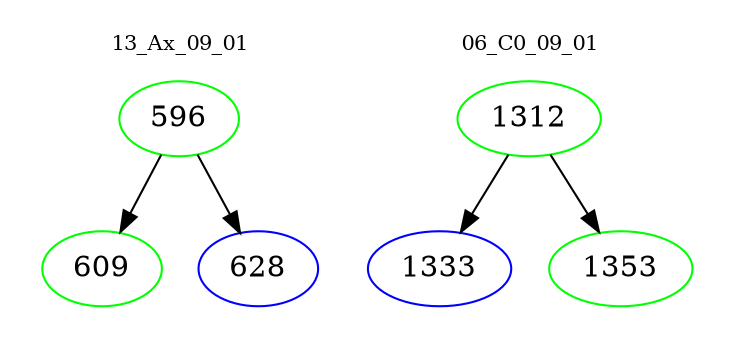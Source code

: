 digraph{
subgraph cluster_0 {
color = white
label = "13_Ax_09_01";
fontsize=10;
T0_596 [label="596", color="green"]
T0_596 -> T0_609 [color="black"]
T0_609 [label="609", color="green"]
T0_596 -> T0_628 [color="black"]
T0_628 [label="628", color="blue"]
}
subgraph cluster_1 {
color = white
label = "06_C0_09_01";
fontsize=10;
T1_1312 [label="1312", color="green"]
T1_1312 -> T1_1333 [color="black"]
T1_1333 [label="1333", color="blue"]
T1_1312 -> T1_1353 [color="black"]
T1_1353 [label="1353", color="green"]
}
}
